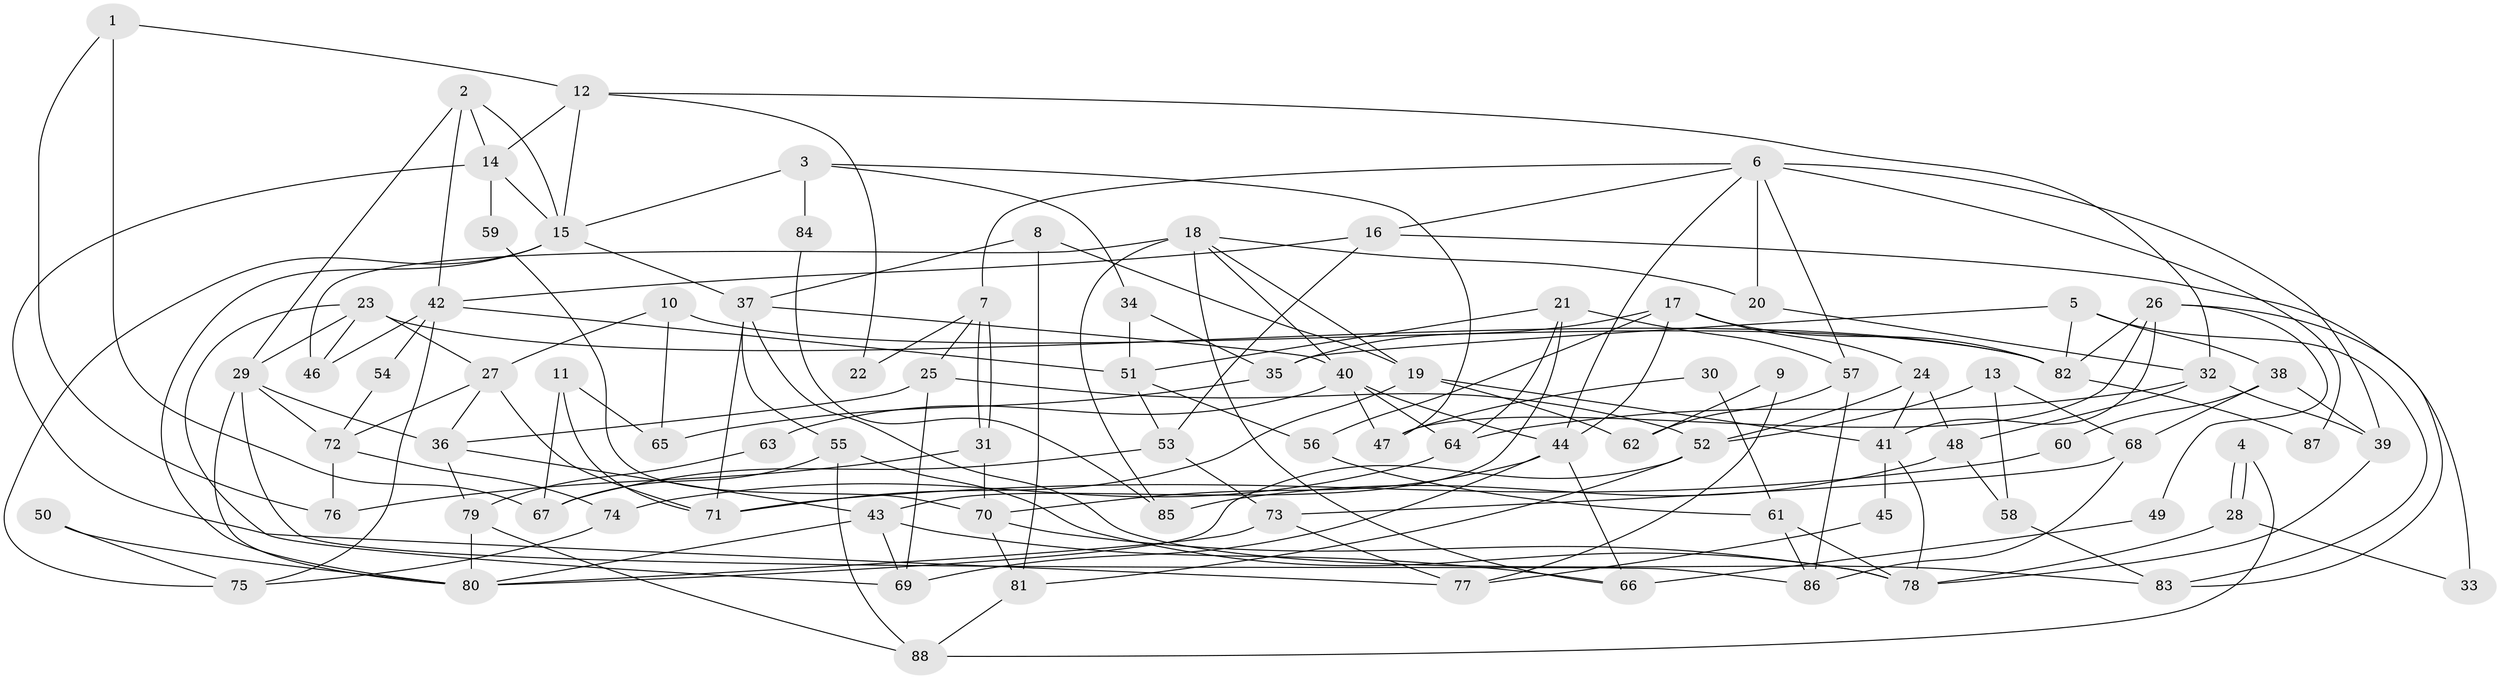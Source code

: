 // Generated by graph-tools (version 1.1) at 2025/26/03/09/25 03:26:16]
// undirected, 88 vertices, 176 edges
graph export_dot {
graph [start="1"]
  node [color=gray90,style=filled];
  1;
  2;
  3;
  4;
  5;
  6;
  7;
  8;
  9;
  10;
  11;
  12;
  13;
  14;
  15;
  16;
  17;
  18;
  19;
  20;
  21;
  22;
  23;
  24;
  25;
  26;
  27;
  28;
  29;
  30;
  31;
  32;
  33;
  34;
  35;
  36;
  37;
  38;
  39;
  40;
  41;
  42;
  43;
  44;
  45;
  46;
  47;
  48;
  49;
  50;
  51;
  52;
  53;
  54;
  55;
  56;
  57;
  58;
  59;
  60;
  61;
  62;
  63;
  64;
  65;
  66;
  67;
  68;
  69;
  70;
  71;
  72;
  73;
  74;
  75;
  76;
  77;
  78;
  79;
  80;
  81;
  82;
  83;
  84;
  85;
  86;
  87;
  88;
  1 -- 76;
  1 -- 12;
  1 -- 67;
  2 -- 15;
  2 -- 29;
  2 -- 14;
  2 -- 42;
  3 -- 15;
  3 -- 47;
  3 -- 34;
  3 -- 84;
  4 -- 88;
  4 -- 28;
  4 -- 28;
  5 -- 35;
  5 -- 82;
  5 -- 38;
  5 -- 83;
  6 -- 7;
  6 -- 16;
  6 -- 20;
  6 -- 39;
  6 -- 44;
  6 -- 57;
  6 -- 87;
  7 -- 31;
  7 -- 31;
  7 -- 25;
  7 -- 22;
  8 -- 81;
  8 -- 37;
  8 -- 19;
  9 -- 62;
  9 -- 77;
  10 -- 82;
  10 -- 65;
  10 -- 27;
  11 -- 71;
  11 -- 67;
  11 -- 65;
  12 -- 15;
  12 -- 32;
  12 -- 14;
  12 -- 22;
  13 -- 52;
  13 -- 68;
  13 -- 58;
  14 -- 15;
  14 -- 59;
  14 -- 77;
  15 -- 80;
  15 -- 37;
  15 -- 75;
  16 -- 83;
  16 -- 42;
  16 -- 53;
  17 -- 56;
  17 -- 44;
  17 -- 24;
  17 -- 35;
  17 -- 82;
  18 -- 40;
  18 -- 46;
  18 -- 19;
  18 -- 20;
  18 -- 66;
  18 -- 85;
  19 -- 41;
  19 -- 62;
  19 -- 71;
  20 -- 32;
  21 -- 51;
  21 -- 57;
  21 -- 43;
  21 -- 64;
  23 -- 27;
  23 -- 69;
  23 -- 29;
  23 -- 46;
  23 -- 82;
  24 -- 52;
  24 -- 41;
  24 -- 48;
  25 -- 36;
  25 -- 52;
  25 -- 69;
  26 -- 41;
  26 -- 82;
  26 -- 33;
  26 -- 47;
  26 -- 49;
  27 -- 71;
  27 -- 36;
  27 -- 72;
  28 -- 78;
  28 -- 33;
  29 -- 36;
  29 -- 72;
  29 -- 80;
  29 -- 86;
  30 -- 61;
  30 -- 47;
  31 -- 70;
  31 -- 76;
  32 -- 64;
  32 -- 39;
  32 -- 48;
  34 -- 51;
  34 -- 35;
  35 -- 65;
  36 -- 43;
  36 -- 79;
  37 -- 83;
  37 -- 40;
  37 -- 55;
  37 -- 71;
  38 -- 39;
  38 -- 60;
  38 -- 68;
  39 -- 78;
  40 -- 44;
  40 -- 47;
  40 -- 63;
  40 -- 64;
  41 -- 45;
  41 -- 78;
  42 -- 75;
  42 -- 46;
  42 -- 51;
  42 -- 54;
  43 -- 69;
  43 -- 66;
  43 -- 80;
  44 -- 66;
  44 -- 69;
  44 -- 70;
  45 -- 77;
  48 -- 58;
  48 -- 85;
  49 -- 66;
  50 -- 75;
  50 -- 80;
  51 -- 53;
  51 -- 56;
  52 -- 80;
  52 -- 81;
  53 -- 67;
  53 -- 73;
  54 -- 72;
  55 -- 78;
  55 -- 67;
  55 -- 88;
  56 -- 61;
  57 -- 86;
  57 -- 62;
  58 -- 83;
  59 -- 70;
  60 -- 71;
  61 -- 78;
  61 -- 86;
  63 -- 79;
  64 -- 74;
  68 -- 73;
  68 -- 86;
  70 -- 78;
  70 -- 81;
  72 -- 74;
  72 -- 76;
  73 -- 80;
  73 -- 77;
  74 -- 75;
  79 -- 80;
  79 -- 88;
  81 -- 88;
  82 -- 87;
  84 -- 85;
}
